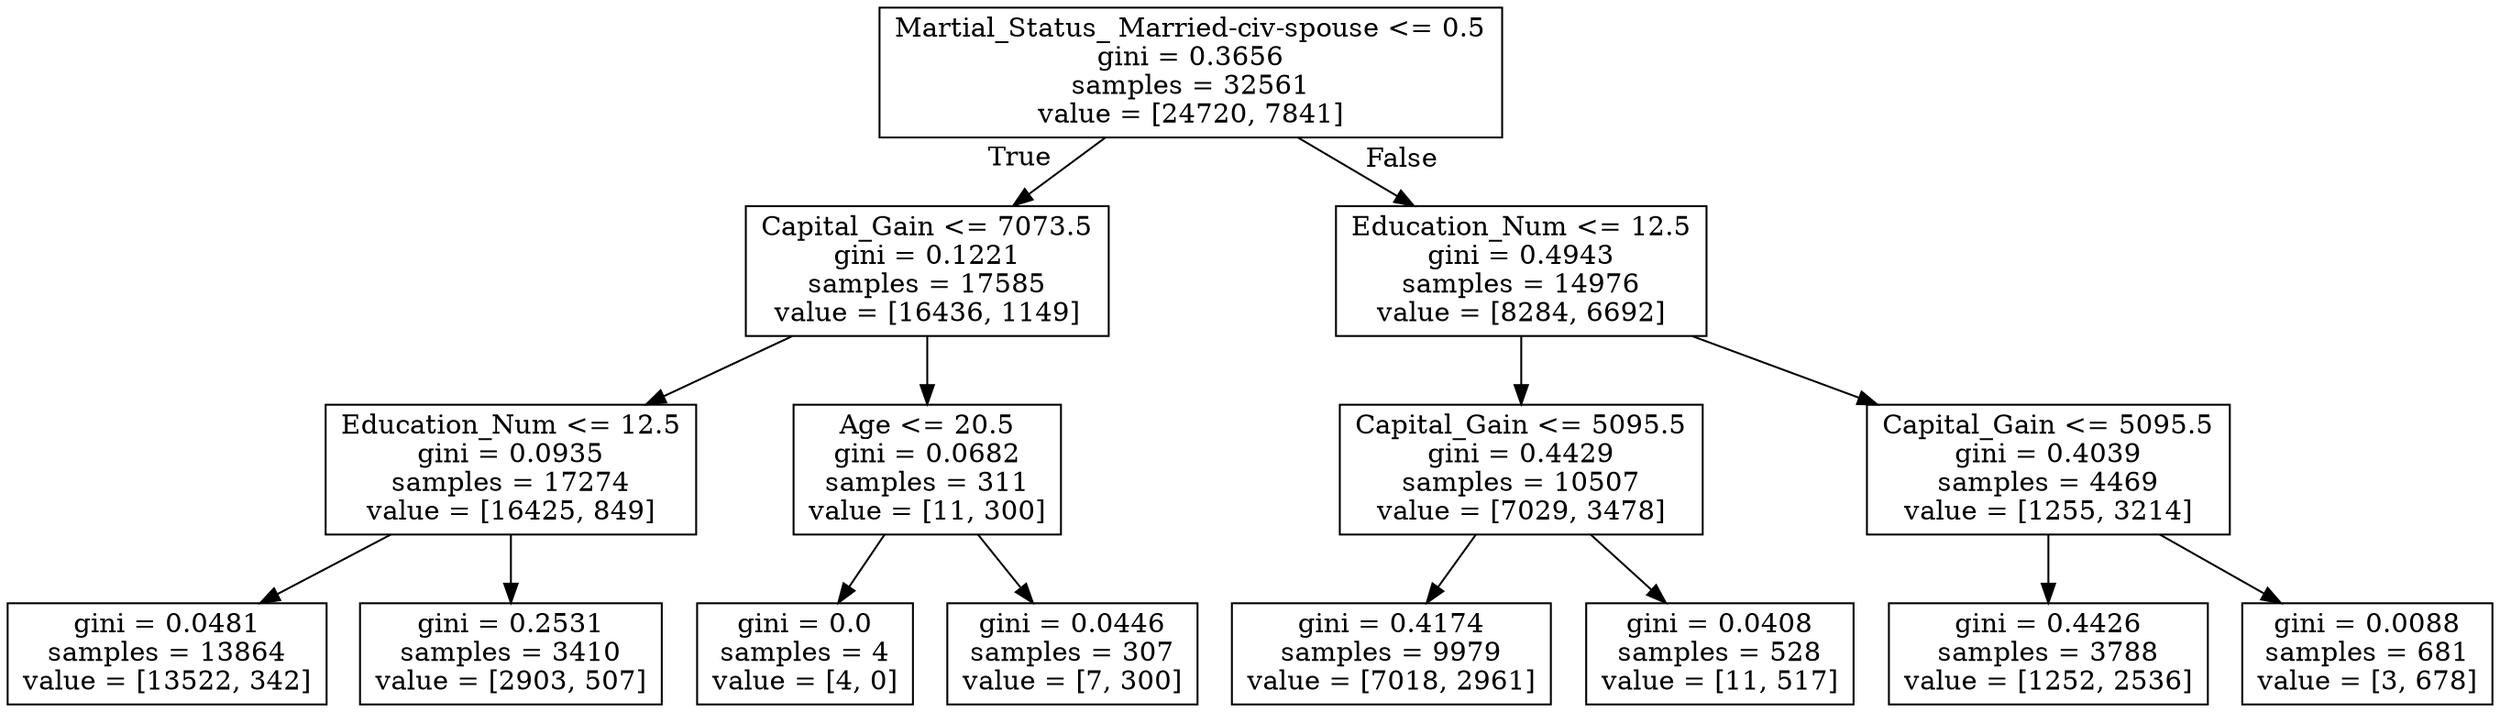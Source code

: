 digraph Tree {
node [shape=box] ;
0 [label="Martial_Status_ Married-civ-spouse <= 0.5\ngini = 0.3656\nsamples = 32561\nvalue = [24720, 7841]"] ;
1 [label="Capital_Gain <= 7073.5\ngini = 0.1221\nsamples = 17585\nvalue = [16436, 1149]"] ;
0 -> 1 [labeldistance=2.5, labelangle=45, headlabel="True"] ;
2 [label="Education_Num <= 12.5\ngini = 0.0935\nsamples = 17274\nvalue = [16425, 849]"] ;
1 -> 2 ;
3 [label="gini = 0.0481\nsamples = 13864\nvalue = [13522, 342]"] ;
2 -> 3 ;
4 [label="gini = 0.2531\nsamples = 3410\nvalue = [2903, 507]"] ;
2 -> 4 ;
5 [label="Age <= 20.5\ngini = 0.0682\nsamples = 311\nvalue = [11, 300]"] ;
1 -> 5 ;
6 [label="gini = 0.0\nsamples = 4\nvalue = [4, 0]"] ;
5 -> 6 ;
7 [label="gini = 0.0446\nsamples = 307\nvalue = [7, 300]"] ;
5 -> 7 ;
8 [label="Education_Num <= 12.5\ngini = 0.4943\nsamples = 14976\nvalue = [8284, 6692]"] ;
0 -> 8 [labeldistance=2.5, labelangle=-45, headlabel="False"] ;
9 [label="Capital_Gain <= 5095.5\ngini = 0.4429\nsamples = 10507\nvalue = [7029, 3478]"] ;
8 -> 9 ;
10 [label="gini = 0.4174\nsamples = 9979\nvalue = [7018, 2961]"] ;
9 -> 10 ;
11 [label="gini = 0.0408\nsamples = 528\nvalue = [11, 517]"] ;
9 -> 11 ;
12 [label="Capital_Gain <= 5095.5\ngini = 0.4039\nsamples = 4469\nvalue = [1255, 3214]"] ;
8 -> 12 ;
13 [label="gini = 0.4426\nsamples = 3788\nvalue = [1252, 2536]"] ;
12 -> 13 ;
14 [label="gini = 0.0088\nsamples = 681\nvalue = [3, 678]"] ;
12 -> 14 ;
}